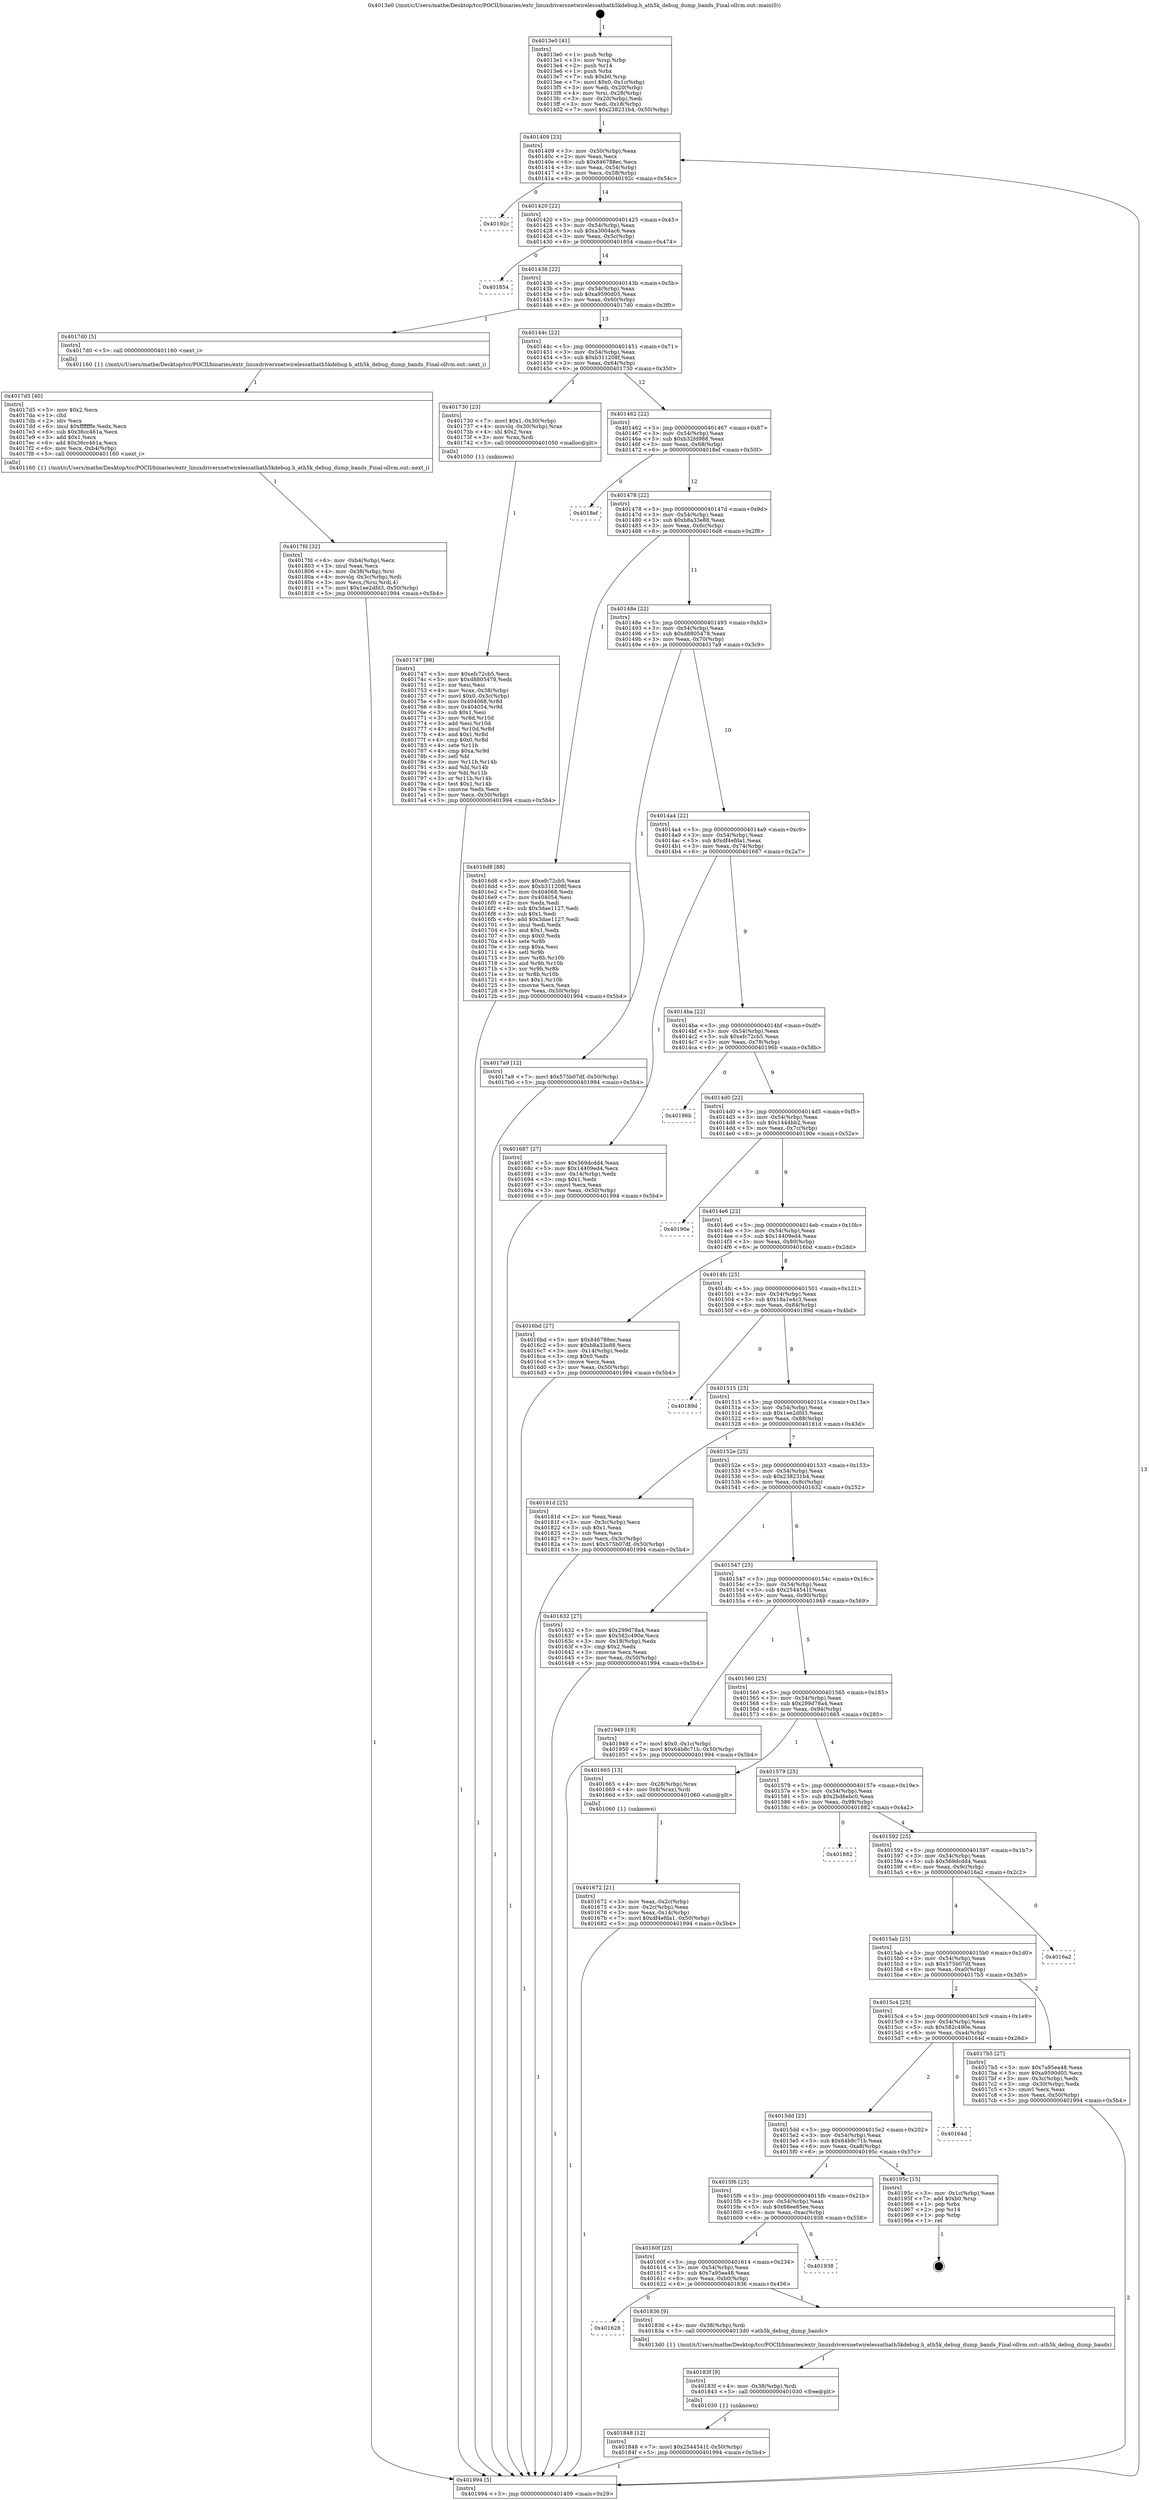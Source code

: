 digraph "0x4013e0" {
  label = "0x4013e0 (/mnt/c/Users/mathe/Desktop/tcc/POCII/binaries/extr_linuxdriversnetwirelessathath5kdebug.h_ath5k_debug_dump_bands_Final-ollvm.out::main(0))"
  labelloc = "t"
  node[shape=record]

  Entry [label="",width=0.3,height=0.3,shape=circle,fillcolor=black,style=filled]
  "0x401409" [label="{
     0x401409 [23]\l
     | [instrs]\l
     &nbsp;&nbsp;0x401409 \<+3\>: mov -0x50(%rbp),%eax\l
     &nbsp;&nbsp;0x40140c \<+2\>: mov %eax,%ecx\l
     &nbsp;&nbsp;0x40140e \<+6\>: sub $0x846788ec,%ecx\l
     &nbsp;&nbsp;0x401414 \<+3\>: mov %eax,-0x54(%rbp)\l
     &nbsp;&nbsp;0x401417 \<+3\>: mov %ecx,-0x58(%rbp)\l
     &nbsp;&nbsp;0x40141a \<+6\>: je 000000000040192c \<main+0x54c\>\l
  }"]
  "0x40192c" [label="{
     0x40192c\l
  }", style=dashed]
  "0x401420" [label="{
     0x401420 [22]\l
     | [instrs]\l
     &nbsp;&nbsp;0x401420 \<+5\>: jmp 0000000000401425 \<main+0x45\>\l
     &nbsp;&nbsp;0x401425 \<+3\>: mov -0x54(%rbp),%eax\l
     &nbsp;&nbsp;0x401428 \<+5\>: sub $0xa3004ac6,%eax\l
     &nbsp;&nbsp;0x40142d \<+3\>: mov %eax,-0x5c(%rbp)\l
     &nbsp;&nbsp;0x401430 \<+6\>: je 0000000000401854 \<main+0x474\>\l
  }"]
  Exit [label="",width=0.3,height=0.3,shape=circle,fillcolor=black,style=filled,peripheries=2]
  "0x401854" [label="{
     0x401854\l
  }", style=dashed]
  "0x401436" [label="{
     0x401436 [22]\l
     | [instrs]\l
     &nbsp;&nbsp;0x401436 \<+5\>: jmp 000000000040143b \<main+0x5b\>\l
     &nbsp;&nbsp;0x40143b \<+3\>: mov -0x54(%rbp),%eax\l
     &nbsp;&nbsp;0x40143e \<+5\>: sub $0xa9590d05,%eax\l
     &nbsp;&nbsp;0x401443 \<+3\>: mov %eax,-0x60(%rbp)\l
     &nbsp;&nbsp;0x401446 \<+6\>: je 00000000004017d0 \<main+0x3f0\>\l
  }"]
  "0x401848" [label="{
     0x401848 [12]\l
     | [instrs]\l
     &nbsp;&nbsp;0x401848 \<+7\>: movl $0x2544541f,-0x50(%rbp)\l
     &nbsp;&nbsp;0x40184f \<+5\>: jmp 0000000000401994 \<main+0x5b4\>\l
  }"]
  "0x4017d0" [label="{
     0x4017d0 [5]\l
     | [instrs]\l
     &nbsp;&nbsp;0x4017d0 \<+5\>: call 0000000000401160 \<next_i\>\l
     | [calls]\l
     &nbsp;&nbsp;0x401160 \{1\} (/mnt/c/Users/mathe/Desktop/tcc/POCII/binaries/extr_linuxdriversnetwirelessathath5kdebug.h_ath5k_debug_dump_bands_Final-ollvm.out::next_i)\l
  }"]
  "0x40144c" [label="{
     0x40144c [22]\l
     | [instrs]\l
     &nbsp;&nbsp;0x40144c \<+5\>: jmp 0000000000401451 \<main+0x71\>\l
     &nbsp;&nbsp;0x401451 \<+3\>: mov -0x54(%rbp),%eax\l
     &nbsp;&nbsp;0x401454 \<+5\>: sub $0xb311208f,%eax\l
     &nbsp;&nbsp;0x401459 \<+3\>: mov %eax,-0x64(%rbp)\l
     &nbsp;&nbsp;0x40145c \<+6\>: je 0000000000401730 \<main+0x350\>\l
  }"]
  "0x40183f" [label="{
     0x40183f [9]\l
     | [instrs]\l
     &nbsp;&nbsp;0x40183f \<+4\>: mov -0x38(%rbp),%rdi\l
     &nbsp;&nbsp;0x401843 \<+5\>: call 0000000000401030 \<free@plt\>\l
     | [calls]\l
     &nbsp;&nbsp;0x401030 \{1\} (unknown)\l
  }"]
  "0x401730" [label="{
     0x401730 [23]\l
     | [instrs]\l
     &nbsp;&nbsp;0x401730 \<+7\>: movl $0x1,-0x30(%rbp)\l
     &nbsp;&nbsp;0x401737 \<+4\>: movslq -0x30(%rbp),%rax\l
     &nbsp;&nbsp;0x40173b \<+4\>: shl $0x2,%rax\l
     &nbsp;&nbsp;0x40173f \<+3\>: mov %rax,%rdi\l
     &nbsp;&nbsp;0x401742 \<+5\>: call 0000000000401050 \<malloc@plt\>\l
     | [calls]\l
     &nbsp;&nbsp;0x401050 \{1\} (unknown)\l
  }"]
  "0x401462" [label="{
     0x401462 [22]\l
     | [instrs]\l
     &nbsp;&nbsp;0x401462 \<+5\>: jmp 0000000000401467 \<main+0x87\>\l
     &nbsp;&nbsp;0x401467 \<+3\>: mov -0x54(%rbp),%eax\l
     &nbsp;&nbsp;0x40146a \<+5\>: sub $0xb32fd988,%eax\l
     &nbsp;&nbsp;0x40146f \<+3\>: mov %eax,-0x68(%rbp)\l
     &nbsp;&nbsp;0x401472 \<+6\>: je 00000000004018ef \<main+0x50f\>\l
  }"]
  "0x401628" [label="{
     0x401628\l
  }", style=dashed]
  "0x4018ef" [label="{
     0x4018ef\l
  }", style=dashed]
  "0x401478" [label="{
     0x401478 [22]\l
     | [instrs]\l
     &nbsp;&nbsp;0x401478 \<+5\>: jmp 000000000040147d \<main+0x9d\>\l
     &nbsp;&nbsp;0x40147d \<+3\>: mov -0x54(%rbp),%eax\l
     &nbsp;&nbsp;0x401480 \<+5\>: sub $0xb8a33e88,%eax\l
     &nbsp;&nbsp;0x401485 \<+3\>: mov %eax,-0x6c(%rbp)\l
     &nbsp;&nbsp;0x401488 \<+6\>: je 00000000004016d8 \<main+0x2f8\>\l
  }"]
  "0x401836" [label="{
     0x401836 [9]\l
     | [instrs]\l
     &nbsp;&nbsp;0x401836 \<+4\>: mov -0x38(%rbp),%rdi\l
     &nbsp;&nbsp;0x40183a \<+5\>: call 00000000004013d0 \<ath5k_debug_dump_bands\>\l
     | [calls]\l
     &nbsp;&nbsp;0x4013d0 \{1\} (/mnt/c/Users/mathe/Desktop/tcc/POCII/binaries/extr_linuxdriversnetwirelessathath5kdebug.h_ath5k_debug_dump_bands_Final-ollvm.out::ath5k_debug_dump_bands)\l
  }"]
  "0x4016d8" [label="{
     0x4016d8 [88]\l
     | [instrs]\l
     &nbsp;&nbsp;0x4016d8 \<+5\>: mov $0xefc72cb5,%eax\l
     &nbsp;&nbsp;0x4016dd \<+5\>: mov $0xb311208f,%ecx\l
     &nbsp;&nbsp;0x4016e2 \<+7\>: mov 0x404068,%edx\l
     &nbsp;&nbsp;0x4016e9 \<+7\>: mov 0x404054,%esi\l
     &nbsp;&nbsp;0x4016f0 \<+2\>: mov %edx,%edi\l
     &nbsp;&nbsp;0x4016f2 \<+6\>: sub $0x3dae1127,%edi\l
     &nbsp;&nbsp;0x4016f8 \<+3\>: sub $0x1,%edi\l
     &nbsp;&nbsp;0x4016fb \<+6\>: add $0x3dae1127,%edi\l
     &nbsp;&nbsp;0x401701 \<+3\>: imul %edi,%edx\l
     &nbsp;&nbsp;0x401704 \<+3\>: and $0x1,%edx\l
     &nbsp;&nbsp;0x401707 \<+3\>: cmp $0x0,%edx\l
     &nbsp;&nbsp;0x40170a \<+4\>: sete %r8b\l
     &nbsp;&nbsp;0x40170e \<+3\>: cmp $0xa,%esi\l
     &nbsp;&nbsp;0x401711 \<+4\>: setl %r9b\l
     &nbsp;&nbsp;0x401715 \<+3\>: mov %r8b,%r10b\l
     &nbsp;&nbsp;0x401718 \<+3\>: and %r9b,%r10b\l
     &nbsp;&nbsp;0x40171b \<+3\>: xor %r9b,%r8b\l
     &nbsp;&nbsp;0x40171e \<+3\>: or %r8b,%r10b\l
     &nbsp;&nbsp;0x401721 \<+4\>: test $0x1,%r10b\l
     &nbsp;&nbsp;0x401725 \<+3\>: cmovne %ecx,%eax\l
     &nbsp;&nbsp;0x401728 \<+3\>: mov %eax,-0x50(%rbp)\l
     &nbsp;&nbsp;0x40172b \<+5\>: jmp 0000000000401994 \<main+0x5b4\>\l
  }"]
  "0x40148e" [label="{
     0x40148e [22]\l
     | [instrs]\l
     &nbsp;&nbsp;0x40148e \<+5\>: jmp 0000000000401493 \<main+0xb3\>\l
     &nbsp;&nbsp;0x401493 \<+3\>: mov -0x54(%rbp),%eax\l
     &nbsp;&nbsp;0x401496 \<+5\>: sub $0xd8805478,%eax\l
     &nbsp;&nbsp;0x40149b \<+3\>: mov %eax,-0x70(%rbp)\l
     &nbsp;&nbsp;0x40149e \<+6\>: je 00000000004017a9 \<main+0x3c9\>\l
  }"]
  "0x40160f" [label="{
     0x40160f [25]\l
     | [instrs]\l
     &nbsp;&nbsp;0x40160f \<+5\>: jmp 0000000000401614 \<main+0x234\>\l
     &nbsp;&nbsp;0x401614 \<+3\>: mov -0x54(%rbp),%eax\l
     &nbsp;&nbsp;0x401617 \<+5\>: sub $0x7a95ea48,%eax\l
     &nbsp;&nbsp;0x40161c \<+6\>: mov %eax,-0xb0(%rbp)\l
     &nbsp;&nbsp;0x401622 \<+6\>: je 0000000000401836 \<main+0x456\>\l
  }"]
  "0x4017a9" [label="{
     0x4017a9 [12]\l
     | [instrs]\l
     &nbsp;&nbsp;0x4017a9 \<+7\>: movl $0x575b07df,-0x50(%rbp)\l
     &nbsp;&nbsp;0x4017b0 \<+5\>: jmp 0000000000401994 \<main+0x5b4\>\l
  }"]
  "0x4014a4" [label="{
     0x4014a4 [22]\l
     | [instrs]\l
     &nbsp;&nbsp;0x4014a4 \<+5\>: jmp 00000000004014a9 \<main+0xc9\>\l
     &nbsp;&nbsp;0x4014a9 \<+3\>: mov -0x54(%rbp),%eax\l
     &nbsp;&nbsp;0x4014ac \<+5\>: sub $0xdf4efda1,%eax\l
     &nbsp;&nbsp;0x4014b1 \<+3\>: mov %eax,-0x74(%rbp)\l
     &nbsp;&nbsp;0x4014b4 \<+6\>: je 0000000000401687 \<main+0x2a7\>\l
  }"]
  "0x401938" [label="{
     0x401938\l
  }", style=dashed]
  "0x401687" [label="{
     0x401687 [27]\l
     | [instrs]\l
     &nbsp;&nbsp;0x401687 \<+5\>: mov $0x569dcdd4,%eax\l
     &nbsp;&nbsp;0x40168c \<+5\>: mov $0x14409ed4,%ecx\l
     &nbsp;&nbsp;0x401691 \<+3\>: mov -0x14(%rbp),%edx\l
     &nbsp;&nbsp;0x401694 \<+3\>: cmp $0x1,%edx\l
     &nbsp;&nbsp;0x401697 \<+3\>: cmovl %ecx,%eax\l
     &nbsp;&nbsp;0x40169a \<+3\>: mov %eax,-0x50(%rbp)\l
     &nbsp;&nbsp;0x40169d \<+5\>: jmp 0000000000401994 \<main+0x5b4\>\l
  }"]
  "0x4014ba" [label="{
     0x4014ba [22]\l
     | [instrs]\l
     &nbsp;&nbsp;0x4014ba \<+5\>: jmp 00000000004014bf \<main+0xdf\>\l
     &nbsp;&nbsp;0x4014bf \<+3\>: mov -0x54(%rbp),%eax\l
     &nbsp;&nbsp;0x4014c2 \<+5\>: sub $0xefc72cb5,%eax\l
     &nbsp;&nbsp;0x4014c7 \<+3\>: mov %eax,-0x78(%rbp)\l
     &nbsp;&nbsp;0x4014ca \<+6\>: je 000000000040196b \<main+0x58b\>\l
  }"]
  "0x4015f6" [label="{
     0x4015f6 [25]\l
     | [instrs]\l
     &nbsp;&nbsp;0x4015f6 \<+5\>: jmp 00000000004015fb \<main+0x21b\>\l
     &nbsp;&nbsp;0x4015fb \<+3\>: mov -0x54(%rbp),%eax\l
     &nbsp;&nbsp;0x4015fe \<+5\>: sub $0x68ee85ee,%eax\l
     &nbsp;&nbsp;0x401603 \<+6\>: mov %eax,-0xac(%rbp)\l
     &nbsp;&nbsp;0x401609 \<+6\>: je 0000000000401938 \<main+0x558\>\l
  }"]
  "0x40196b" [label="{
     0x40196b\l
  }", style=dashed]
  "0x4014d0" [label="{
     0x4014d0 [22]\l
     | [instrs]\l
     &nbsp;&nbsp;0x4014d0 \<+5\>: jmp 00000000004014d5 \<main+0xf5\>\l
     &nbsp;&nbsp;0x4014d5 \<+3\>: mov -0x54(%rbp),%eax\l
     &nbsp;&nbsp;0x4014d8 \<+5\>: sub $0x1444bb2,%eax\l
     &nbsp;&nbsp;0x4014dd \<+3\>: mov %eax,-0x7c(%rbp)\l
     &nbsp;&nbsp;0x4014e0 \<+6\>: je 000000000040190e \<main+0x52e\>\l
  }"]
  "0x40195c" [label="{
     0x40195c [15]\l
     | [instrs]\l
     &nbsp;&nbsp;0x40195c \<+3\>: mov -0x1c(%rbp),%eax\l
     &nbsp;&nbsp;0x40195f \<+7\>: add $0xb0,%rsp\l
     &nbsp;&nbsp;0x401966 \<+1\>: pop %rbx\l
     &nbsp;&nbsp;0x401967 \<+2\>: pop %r14\l
     &nbsp;&nbsp;0x401969 \<+1\>: pop %rbp\l
     &nbsp;&nbsp;0x40196a \<+1\>: ret\l
  }"]
  "0x40190e" [label="{
     0x40190e\l
  }", style=dashed]
  "0x4014e6" [label="{
     0x4014e6 [22]\l
     | [instrs]\l
     &nbsp;&nbsp;0x4014e6 \<+5\>: jmp 00000000004014eb \<main+0x10b\>\l
     &nbsp;&nbsp;0x4014eb \<+3\>: mov -0x54(%rbp),%eax\l
     &nbsp;&nbsp;0x4014ee \<+5\>: sub $0x14409ed4,%eax\l
     &nbsp;&nbsp;0x4014f3 \<+3\>: mov %eax,-0x80(%rbp)\l
     &nbsp;&nbsp;0x4014f6 \<+6\>: je 00000000004016bd \<main+0x2dd\>\l
  }"]
  "0x4015dd" [label="{
     0x4015dd [25]\l
     | [instrs]\l
     &nbsp;&nbsp;0x4015dd \<+5\>: jmp 00000000004015e2 \<main+0x202\>\l
     &nbsp;&nbsp;0x4015e2 \<+3\>: mov -0x54(%rbp),%eax\l
     &nbsp;&nbsp;0x4015e5 \<+5\>: sub $0x64b8c71b,%eax\l
     &nbsp;&nbsp;0x4015ea \<+6\>: mov %eax,-0xa8(%rbp)\l
     &nbsp;&nbsp;0x4015f0 \<+6\>: je 000000000040195c \<main+0x57c\>\l
  }"]
  "0x4016bd" [label="{
     0x4016bd [27]\l
     | [instrs]\l
     &nbsp;&nbsp;0x4016bd \<+5\>: mov $0x846788ec,%eax\l
     &nbsp;&nbsp;0x4016c2 \<+5\>: mov $0xb8a33e88,%ecx\l
     &nbsp;&nbsp;0x4016c7 \<+3\>: mov -0x14(%rbp),%edx\l
     &nbsp;&nbsp;0x4016ca \<+3\>: cmp $0x0,%edx\l
     &nbsp;&nbsp;0x4016cd \<+3\>: cmove %ecx,%eax\l
     &nbsp;&nbsp;0x4016d0 \<+3\>: mov %eax,-0x50(%rbp)\l
     &nbsp;&nbsp;0x4016d3 \<+5\>: jmp 0000000000401994 \<main+0x5b4\>\l
  }"]
  "0x4014fc" [label="{
     0x4014fc [25]\l
     | [instrs]\l
     &nbsp;&nbsp;0x4014fc \<+5\>: jmp 0000000000401501 \<main+0x121\>\l
     &nbsp;&nbsp;0x401501 \<+3\>: mov -0x54(%rbp),%eax\l
     &nbsp;&nbsp;0x401504 \<+5\>: sub $0x18a1e4c3,%eax\l
     &nbsp;&nbsp;0x401509 \<+6\>: mov %eax,-0x84(%rbp)\l
     &nbsp;&nbsp;0x40150f \<+6\>: je 000000000040189d \<main+0x4bd\>\l
  }"]
  "0x40164d" [label="{
     0x40164d\l
  }", style=dashed]
  "0x40189d" [label="{
     0x40189d\l
  }", style=dashed]
  "0x401515" [label="{
     0x401515 [25]\l
     | [instrs]\l
     &nbsp;&nbsp;0x401515 \<+5\>: jmp 000000000040151a \<main+0x13a\>\l
     &nbsp;&nbsp;0x40151a \<+3\>: mov -0x54(%rbp),%eax\l
     &nbsp;&nbsp;0x40151d \<+5\>: sub $0x1ee2dfd3,%eax\l
     &nbsp;&nbsp;0x401522 \<+6\>: mov %eax,-0x88(%rbp)\l
     &nbsp;&nbsp;0x401528 \<+6\>: je 000000000040181d \<main+0x43d\>\l
  }"]
  "0x4017fd" [label="{
     0x4017fd [32]\l
     | [instrs]\l
     &nbsp;&nbsp;0x4017fd \<+6\>: mov -0xb4(%rbp),%ecx\l
     &nbsp;&nbsp;0x401803 \<+3\>: imul %eax,%ecx\l
     &nbsp;&nbsp;0x401806 \<+4\>: mov -0x38(%rbp),%rsi\l
     &nbsp;&nbsp;0x40180a \<+4\>: movslq -0x3c(%rbp),%rdi\l
     &nbsp;&nbsp;0x40180e \<+3\>: mov %ecx,(%rsi,%rdi,4)\l
     &nbsp;&nbsp;0x401811 \<+7\>: movl $0x1ee2dfd3,-0x50(%rbp)\l
     &nbsp;&nbsp;0x401818 \<+5\>: jmp 0000000000401994 \<main+0x5b4\>\l
  }"]
  "0x40181d" [label="{
     0x40181d [25]\l
     | [instrs]\l
     &nbsp;&nbsp;0x40181d \<+2\>: xor %eax,%eax\l
     &nbsp;&nbsp;0x40181f \<+3\>: mov -0x3c(%rbp),%ecx\l
     &nbsp;&nbsp;0x401822 \<+3\>: sub $0x1,%eax\l
     &nbsp;&nbsp;0x401825 \<+2\>: sub %eax,%ecx\l
     &nbsp;&nbsp;0x401827 \<+3\>: mov %ecx,-0x3c(%rbp)\l
     &nbsp;&nbsp;0x40182a \<+7\>: movl $0x575b07df,-0x50(%rbp)\l
     &nbsp;&nbsp;0x401831 \<+5\>: jmp 0000000000401994 \<main+0x5b4\>\l
  }"]
  "0x40152e" [label="{
     0x40152e [25]\l
     | [instrs]\l
     &nbsp;&nbsp;0x40152e \<+5\>: jmp 0000000000401533 \<main+0x153\>\l
     &nbsp;&nbsp;0x401533 \<+3\>: mov -0x54(%rbp),%eax\l
     &nbsp;&nbsp;0x401536 \<+5\>: sub $0x238231b4,%eax\l
     &nbsp;&nbsp;0x40153b \<+6\>: mov %eax,-0x8c(%rbp)\l
     &nbsp;&nbsp;0x401541 \<+6\>: je 0000000000401632 \<main+0x252\>\l
  }"]
  "0x4017d5" [label="{
     0x4017d5 [40]\l
     | [instrs]\l
     &nbsp;&nbsp;0x4017d5 \<+5\>: mov $0x2,%ecx\l
     &nbsp;&nbsp;0x4017da \<+1\>: cltd\l
     &nbsp;&nbsp;0x4017db \<+2\>: idiv %ecx\l
     &nbsp;&nbsp;0x4017dd \<+6\>: imul $0xfffffffe,%edx,%ecx\l
     &nbsp;&nbsp;0x4017e3 \<+6\>: sub $0x36cc461a,%ecx\l
     &nbsp;&nbsp;0x4017e9 \<+3\>: add $0x1,%ecx\l
     &nbsp;&nbsp;0x4017ec \<+6\>: add $0x36cc461a,%ecx\l
     &nbsp;&nbsp;0x4017f2 \<+6\>: mov %ecx,-0xb4(%rbp)\l
     &nbsp;&nbsp;0x4017f8 \<+5\>: call 0000000000401160 \<next_i\>\l
     | [calls]\l
     &nbsp;&nbsp;0x401160 \{1\} (/mnt/c/Users/mathe/Desktop/tcc/POCII/binaries/extr_linuxdriversnetwirelessathath5kdebug.h_ath5k_debug_dump_bands_Final-ollvm.out::next_i)\l
  }"]
  "0x401632" [label="{
     0x401632 [27]\l
     | [instrs]\l
     &nbsp;&nbsp;0x401632 \<+5\>: mov $0x299d78a4,%eax\l
     &nbsp;&nbsp;0x401637 \<+5\>: mov $0x582c490e,%ecx\l
     &nbsp;&nbsp;0x40163c \<+3\>: mov -0x18(%rbp),%edx\l
     &nbsp;&nbsp;0x40163f \<+3\>: cmp $0x2,%edx\l
     &nbsp;&nbsp;0x401642 \<+3\>: cmovne %ecx,%eax\l
     &nbsp;&nbsp;0x401645 \<+3\>: mov %eax,-0x50(%rbp)\l
     &nbsp;&nbsp;0x401648 \<+5\>: jmp 0000000000401994 \<main+0x5b4\>\l
  }"]
  "0x401547" [label="{
     0x401547 [25]\l
     | [instrs]\l
     &nbsp;&nbsp;0x401547 \<+5\>: jmp 000000000040154c \<main+0x16c\>\l
     &nbsp;&nbsp;0x40154c \<+3\>: mov -0x54(%rbp),%eax\l
     &nbsp;&nbsp;0x40154f \<+5\>: sub $0x2544541f,%eax\l
     &nbsp;&nbsp;0x401554 \<+6\>: mov %eax,-0x90(%rbp)\l
     &nbsp;&nbsp;0x40155a \<+6\>: je 0000000000401949 \<main+0x569\>\l
  }"]
  "0x401994" [label="{
     0x401994 [5]\l
     | [instrs]\l
     &nbsp;&nbsp;0x401994 \<+5\>: jmp 0000000000401409 \<main+0x29\>\l
  }"]
  "0x4013e0" [label="{
     0x4013e0 [41]\l
     | [instrs]\l
     &nbsp;&nbsp;0x4013e0 \<+1\>: push %rbp\l
     &nbsp;&nbsp;0x4013e1 \<+3\>: mov %rsp,%rbp\l
     &nbsp;&nbsp;0x4013e4 \<+2\>: push %r14\l
     &nbsp;&nbsp;0x4013e6 \<+1\>: push %rbx\l
     &nbsp;&nbsp;0x4013e7 \<+7\>: sub $0xb0,%rsp\l
     &nbsp;&nbsp;0x4013ee \<+7\>: movl $0x0,-0x1c(%rbp)\l
     &nbsp;&nbsp;0x4013f5 \<+3\>: mov %edi,-0x20(%rbp)\l
     &nbsp;&nbsp;0x4013f8 \<+4\>: mov %rsi,-0x28(%rbp)\l
     &nbsp;&nbsp;0x4013fc \<+3\>: mov -0x20(%rbp),%edi\l
     &nbsp;&nbsp;0x4013ff \<+3\>: mov %edi,-0x18(%rbp)\l
     &nbsp;&nbsp;0x401402 \<+7\>: movl $0x238231b4,-0x50(%rbp)\l
  }"]
  "0x4015c4" [label="{
     0x4015c4 [25]\l
     | [instrs]\l
     &nbsp;&nbsp;0x4015c4 \<+5\>: jmp 00000000004015c9 \<main+0x1e9\>\l
     &nbsp;&nbsp;0x4015c9 \<+3\>: mov -0x54(%rbp),%eax\l
     &nbsp;&nbsp;0x4015cc \<+5\>: sub $0x582c490e,%eax\l
     &nbsp;&nbsp;0x4015d1 \<+6\>: mov %eax,-0xa4(%rbp)\l
     &nbsp;&nbsp;0x4015d7 \<+6\>: je 000000000040164d \<main+0x26d\>\l
  }"]
  "0x401949" [label="{
     0x401949 [19]\l
     | [instrs]\l
     &nbsp;&nbsp;0x401949 \<+7\>: movl $0x0,-0x1c(%rbp)\l
     &nbsp;&nbsp;0x401950 \<+7\>: movl $0x64b8c71b,-0x50(%rbp)\l
     &nbsp;&nbsp;0x401957 \<+5\>: jmp 0000000000401994 \<main+0x5b4\>\l
  }"]
  "0x401560" [label="{
     0x401560 [25]\l
     | [instrs]\l
     &nbsp;&nbsp;0x401560 \<+5\>: jmp 0000000000401565 \<main+0x185\>\l
     &nbsp;&nbsp;0x401565 \<+3\>: mov -0x54(%rbp),%eax\l
     &nbsp;&nbsp;0x401568 \<+5\>: sub $0x299d78a4,%eax\l
     &nbsp;&nbsp;0x40156d \<+6\>: mov %eax,-0x94(%rbp)\l
     &nbsp;&nbsp;0x401573 \<+6\>: je 0000000000401665 \<main+0x285\>\l
  }"]
  "0x4017b5" [label="{
     0x4017b5 [27]\l
     | [instrs]\l
     &nbsp;&nbsp;0x4017b5 \<+5\>: mov $0x7a95ea48,%eax\l
     &nbsp;&nbsp;0x4017ba \<+5\>: mov $0xa9590d05,%ecx\l
     &nbsp;&nbsp;0x4017bf \<+3\>: mov -0x3c(%rbp),%edx\l
     &nbsp;&nbsp;0x4017c2 \<+3\>: cmp -0x30(%rbp),%edx\l
     &nbsp;&nbsp;0x4017c5 \<+3\>: cmovl %ecx,%eax\l
     &nbsp;&nbsp;0x4017c8 \<+3\>: mov %eax,-0x50(%rbp)\l
     &nbsp;&nbsp;0x4017cb \<+5\>: jmp 0000000000401994 \<main+0x5b4\>\l
  }"]
  "0x401665" [label="{
     0x401665 [13]\l
     | [instrs]\l
     &nbsp;&nbsp;0x401665 \<+4\>: mov -0x28(%rbp),%rax\l
     &nbsp;&nbsp;0x401669 \<+4\>: mov 0x8(%rax),%rdi\l
     &nbsp;&nbsp;0x40166d \<+5\>: call 0000000000401060 \<atoi@plt\>\l
     | [calls]\l
     &nbsp;&nbsp;0x401060 \{1\} (unknown)\l
  }"]
  "0x401579" [label="{
     0x401579 [25]\l
     | [instrs]\l
     &nbsp;&nbsp;0x401579 \<+5\>: jmp 000000000040157e \<main+0x19e\>\l
     &nbsp;&nbsp;0x40157e \<+3\>: mov -0x54(%rbp),%eax\l
     &nbsp;&nbsp;0x401581 \<+5\>: sub $0x2bd6ebc0,%eax\l
     &nbsp;&nbsp;0x401586 \<+6\>: mov %eax,-0x98(%rbp)\l
     &nbsp;&nbsp;0x40158c \<+6\>: je 0000000000401882 \<main+0x4a2\>\l
  }"]
  "0x401672" [label="{
     0x401672 [21]\l
     | [instrs]\l
     &nbsp;&nbsp;0x401672 \<+3\>: mov %eax,-0x2c(%rbp)\l
     &nbsp;&nbsp;0x401675 \<+3\>: mov -0x2c(%rbp),%eax\l
     &nbsp;&nbsp;0x401678 \<+3\>: mov %eax,-0x14(%rbp)\l
     &nbsp;&nbsp;0x40167b \<+7\>: movl $0xdf4efda1,-0x50(%rbp)\l
     &nbsp;&nbsp;0x401682 \<+5\>: jmp 0000000000401994 \<main+0x5b4\>\l
  }"]
  "0x401747" [label="{
     0x401747 [98]\l
     | [instrs]\l
     &nbsp;&nbsp;0x401747 \<+5\>: mov $0xefc72cb5,%ecx\l
     &nbsp;&nbsp;0x40174c \<+5\>: mov $0xd8805478,%edx\l
     &nbsp;&nbsp;0x401751 \<+2\>: xor %esi,%esi\l
     &nbsp;&nbsp;0x401753 \<+4\>: mov %rax,-0x38(%rbp)\l
     &nbsp;&nbsp;0x401757 \<+7\>: movl $0x0,-0x3c(%rbp)\l
     &nbsp;&nbsp;0x40175e \<+8\>: mov 0x404068,%r8d\l
     &nbsp;&nbsp;0x401766 \<+8\>: mov 0x404054,%r9d\l
     &nbsp;&nbsp;0x40176e \<+3\>: sub $0x1,%esi\l
     &nbsp;&nbsp;0x401771 \<+3\>: mov %r8d,%r10d\l
     &nbsp;&nbsp;0x401774 \<+3\>: add %esi,%r10d\l
     &nbsp;&nbsp;0x401777 \<+4\>: imul %r10d,%r8d\l
     &nbsp;&nbsp;0x40177b \<+4\>: and $0x1,%r8d\l
     &nbsp;&nbsp;0x40177f \<+4\>: cmp $0x0,%r8d\l
     &nbsp;&nbsp;0x401783 \<+4\>: sete %r11b\l
     &nbsp;&nbsp;0x401787 \<+4\>: cmp $0xa,%r9d\l
     &nbsp;&nbsp;0x40178b \<+3\>: setl %bl\l
     &nbsp;&nbsp;0x40178e \<+3\>: mov %r11b,%r14b\l
     &nbsp;&nbsp;0x401791 \<+3\>: and %bl,%r14b\l
     &nbsp;&nbsp;0x401794 \<+3\>: xor %bl,%r11b\l
     &nbsp;&nbsp;0x401797 \<+3\>: or %r11b,%r14b\l
     &nbsp;&nbsp;0x40179a \<+4\>: test $0x1,%r14b\l
     &nbsp;&nbsp;0x40179e \<+3\>: cmovne %edx,%ecx\l
     &nbsp;&nbsp;0x4017a1 \<+3\>: mov %ecx,-0x50(%rbp)\l
     &nbsp;&nbsp;0x4017a4 \<+5\>: jmp 0000000000401994 \<main+0x5b4\>\l
  }"]
  "0x4015ab" [label="{
     0x4015ab [25]\l
     | [instrs]\l
     &nbsp;&nbsp;0x4015ab \<+5\>: jmp 00000000004015b0 \<main+0x1d0\>\l
     &nbsp;&nbsp;0x4015b0 \<+3\>: mov -0x54(%rbp),%eax\l
     &nbsp;&nbsp;0x4015b3 \<+5\>: sub $0x575b07df,%eax\l
     &nbsp;&nbsp;0x4015b8 \<+6\>: mov %eax,-0xa0(%rbp)\l
     &nbsp;&nbsp;0x4015be \<+6\>: je 00000000004017b5 \<main+0x3d5\>\l
  }"]
  "0x401882" [label="{
     0x401882\l
  }", style=dashed]
  "0x401592" [label="{
     0x401592 [25]\l
     | [instrs]\l
     &nbsp;&nbsp;0x401592 \<+5\>: jmp 0000000000401597 \<main+0x1b7\>\l
     &nbsp;&nbsp;0x401597 \<+3\>: mov -0x54(%rbp),%eax\l
     &nbsp;&nbsp;0x40159a \<+5\>: sub $0x569dcdd4,%eax\l
     &nbsp;&nbsp;0x40159f \<+6\>: mov %eax,-0x9c(%rbp)\l
     &nbsp;&nbsp;0x4015a5 \<+6\>: je 00000000004016a2 \<main+0x2c2\>\l
  }"]
  "0x4016a2" [label="{
     0x4016a2\l
  }", style=dashed]
  Entry -> "0x4013e0" [label=" 1"]
  "0x401409" -> "0x40192c" [label=" 0"]
  "0x401409" -> "0x401420" [label=" 14"]
  "0x40195c" -> Exit [label=" 1"]
  "0x401420" -> "0x401854" [label=" 0"]
  "0x401420" -> "0x401436" [label=" 14"]
  "0x401949" -> "0x401994" [label=" 1"]
  "0x401436" -> "0x4017d0" [label=" 1"]
  "0x401436" -> "0x40144c" [label=" 13"]
  "0x401848" -> "0x401994" [label=" 1"]
  "0x40144c" -> "0x401730" [label=" 1"]
  "0x40144c" -> "0x401462" [label=" 12"]
  "0x40183f" -> "0x401848" [label=" 1"]
  "0x401462" -> "0x4018ef" [label=" 0"]
  "0x401462" -> "0x401478" [label=" 12"]
  "0x401836" -> "0x40183f" [label=" 1"]
  "0x401478" -> "0x4016d8" [label=" 1"]
  "0x401478" -> "0x40148e" [label=" 11"]
  "0x40160f" -> "0x401628" [label=" 0"]
  "0x40148e" -> "0x4017a9" [label=" 1"]
  "0x40148e" -> "0x4014a4" [label=" 10"]
  "0x40160f" -> "0x401836" [label=" 1"]
  "0x4014a4" -> "0x401687" [label=" 1"]
  "0x4014a4" -> "0x4014ba" [label=" 9"]
  "0x4015f6" -> "0x40160f" [label=" 1"]
  "0x4014ba" -> "0x40196b" [label=" 0"]
  "0x4014ba" -> "0x4014d0" [label=" 9"]
  "0x4015f6" -> "0x401938" [label=" 0"]
  "0x4014d0" -> "0x40190e" [label=" 0"]
  "0x4014d0" -> "0x4014e6" [label=" 9"]
  "0x4015dd" -> "0x4015f6" [label=" 1"]
  "0x4014e6" -> "0x4016bd" [label=" 1"]
  "0x4014e6" -> "0x4014fc" [label=" 8"]
  "0x4015dd" -> "0x40195c" [label=" 1"]
  "0x4014fc" -> "0x40189d" [label=" 0"]
  "0x4014fc" -> "0x401515" [label=" 8"]
  "0x4015c4" -> "0x4015dd" [label=" 2"]
  "0x401515" -> "0x40181d" [label=" 1"]
  "0x401515" -> "0x40152e" [label=" 7"]
  "0x4015c4" -> "0x40164d" [label=" 0"]
  "0x40152e" -> "0x401632" [label=" 1"]
  "0x40152e" -> "0x401547" [label=" 6"]
  "0x401632" -> "0x401994" [label=" 1"]
  "0x4013e0" -> "0x401409" [label=" 1"]
  "0x401994" -> "0x401409" [label=" 13"]
  "0x40181d" -> "0x401994" [label=" 1"]
  "0x401547" -> "0x401949" [label=" 1"]
  "0x401547" -> "0x401560" [label=" 5"]
  "0x4017fd" -> "0x401994" [label=" 1"]
  "0x401560" -> "0x401665" [label=" 1"]
  "0x401560" -> "0x401579" [label=" 4"]
  "0x401665" -> "0x401672" [label=" 1"]
  "0x401672" -> "0x401994" [label=" 1"]
  "0x401687" -> "0x401994" [label=" 1"]
  "0x4016bd" -> "0x401994" [label=" 1"]
  "0x4016d8" -> "0x401994" [label=" 1"]
  "0x401730" -> "0x401747" [label=" 1"]
  "0x401747" -> "0x401994" [label=" 1"]
  "0x4017a9" -> "0x401994" [label=" 1"]
  "0x4017d5" -> "0x4017fd" [label=" 1"]
  "0x401579" -> "0x401882" [label=" 0"]
  "0x401579" -> "0x401592" [label=" 4"]
  "0x4017b5" -> "0x401994" [label=" 2"]
  "0x401592" -> "0x4016a2" [label=" 0"]
  "0x401592" -> "0x4015ab" [label=" 4"]
  "0x4017d0" -> "0x4017d5" [label=" 1"]
  "0x4015ab" -> "0x4017b5" [label=" 2"]
  "0x4015ab" -> "0x4015c4" [label=" 2"]
}
